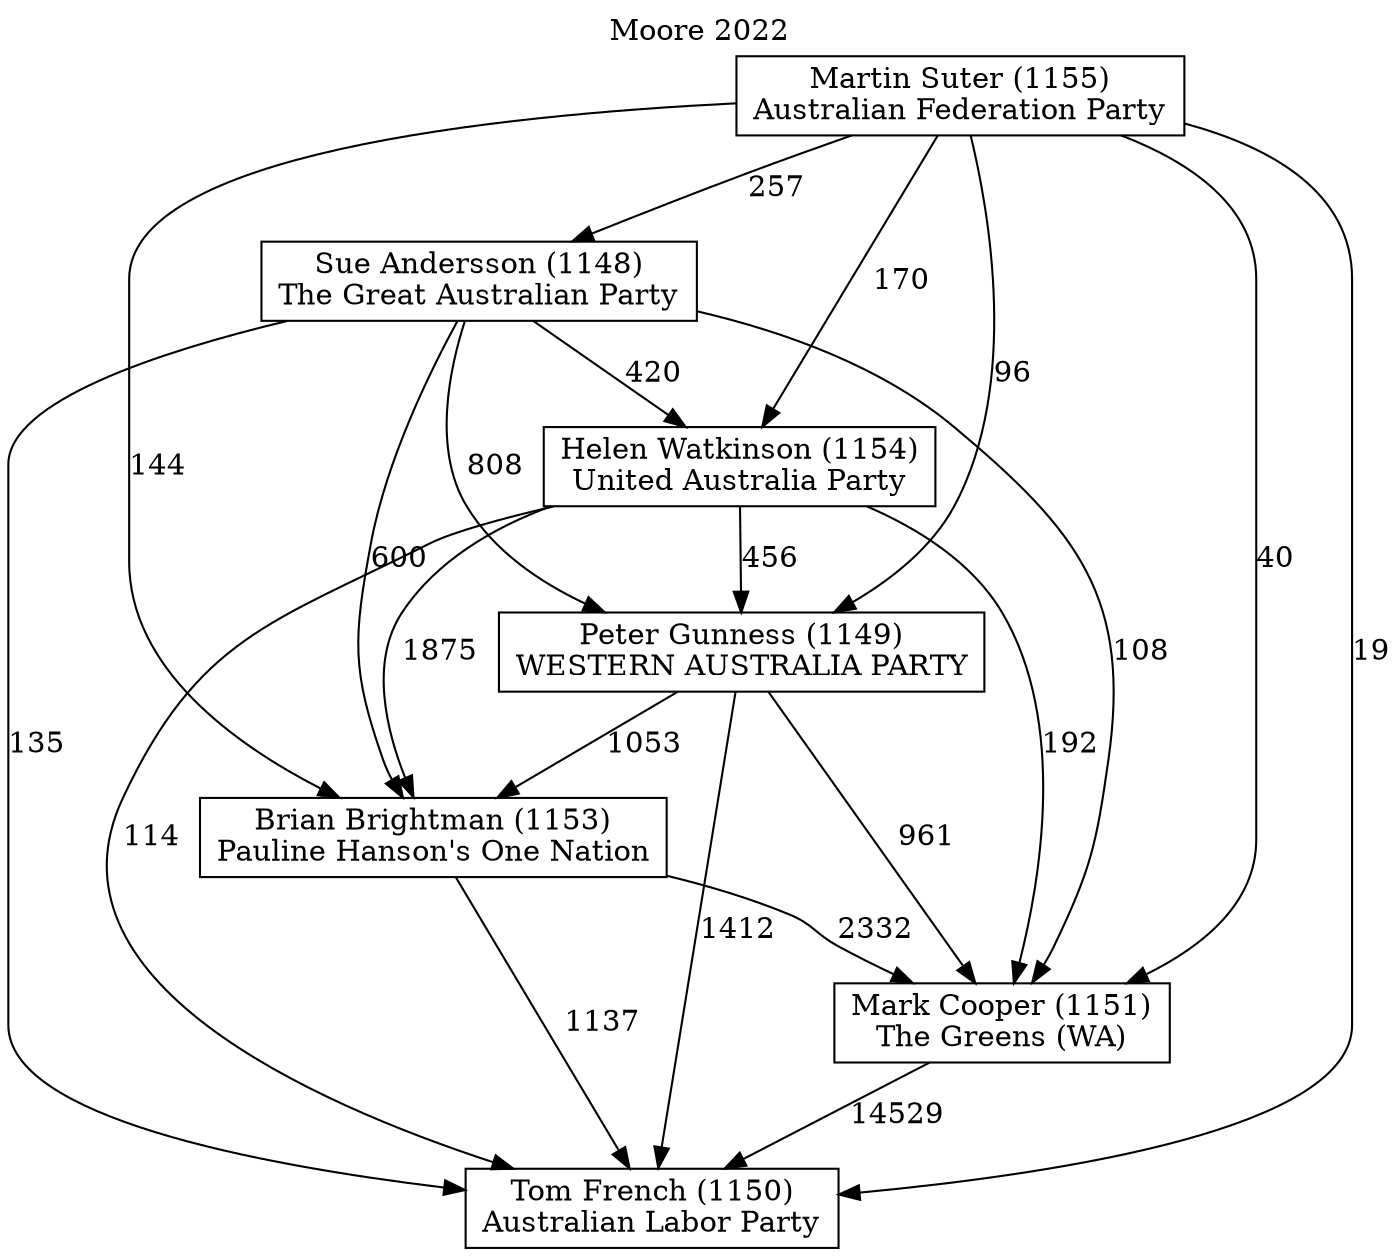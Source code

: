 // House preference flow
digraph "Tom French (1150)_Moore_2022" {
	graph [label="Moore 2022" labelloc=t mclimit=10]
	node [shape=box]
	"Tom French (1150)" [label="Tom French (1150)
Australian Labor Party"]
	"Brian Brightman (1153)" [label="Brian Brightman (1153)
Pauline Hanson's One Nation"]
	"Martin Suter (1155)" [label="Martin Suter (1155)
Australian Federation Party"]
	"Sue Andersson (1148)" [label="Sue Andersson (1148)
The Great Australian Party"]
	"Helen Watkinson (1154)" [label="Helen Watkinson (1154)
United Australia Party"]
	"Mark Cooper (1151)" [label="Mark Cooper (1151)
The Greens (WA)"]
	"Peter Gunness (1149)" [label="Peter Gunness (1149)
WESTERN AUSTRALIA PARTY"]
	"Sue Andersson (1148)" -> "Brian Brightman (1153)" [label=600]
	"Peter Gunness (1149)" -> "Mark Cooper (1151)" [label=961]
	"Martin Suter (1155)" -> "Peter Gunness (1149)" [label=96]
	"Brian Brightman (1153)" -> "Tom French (1150)" [label=1137]
	"Sue Andersson (1148)" -> "Mark Cooper (1151)" [label=108]
	"Helen Watkinson (1154)" -> "Tom French (1150)" [label=114]
	"Sue Andersson (1148)" -> "Helen Watkinson (1154)" [label=420]
	"Peter Gunness (1149)" -> "Brian Brightman (1153)" [label=1053]
	"Sue Andersson (1148)" -> "Tom French (1150)" [label=135]
	"Martin Suter (1155)" -> "Tom French (1150)" [label=19]
	"Martin Suter (1155)" -> "Brian Brightman (1153)" [label=144]
	"Martin Suter (1155)" -> "Mark Cooper (1151)" [label=40]
	"Sue Andersson (1148)" -> "Peter Gunness (1149)" [label=808]
	"Helen Watkinson (1154)" -> "Brian Brightman (1153)" [label=1875]
	"Helen Watkinson (1154)" -> "Peter Gunness (1149)" [label=456]
	"Peter Gunness (1149)" -> "Tom French (1150)" [label=1412]
	"Mark Cooper (1151)" -> "Tom French (1150)" [label=14529]
	"Martin Suter (1155)" -> "Sue Andersson (1148)" [label=257]
	"Brian Brightman (1153)" -> "Mark Cooper (1151)" [label=2332]
	"Martin Suter (1155)" -> "Helen Watkinson (1154)" [label=170]
	"Helen Watkinson (1154)" -> "Mark Cooper (1151)" [label=192]
}
